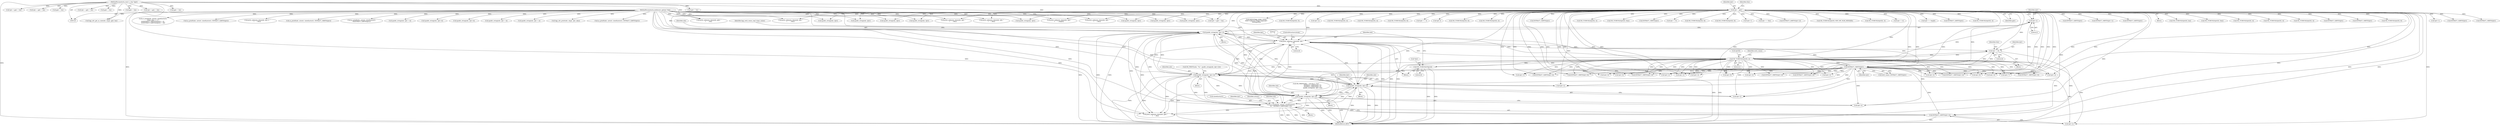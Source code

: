 digraph "0_tcpdump_d10a0f980fe8f9407ab1ffbd612641433ebe175e@pointer" {
"1002300" [label="(Call,tptr+2)"];
"1002151" [label="(Call,ND_TCHECK2(tptr[0], 2))"];
"1002374" [label="(Call,ND_TCHECK2(*tptr,8))"];
"1002387" [label="(Call,tptr +=8)"];
"1002378" [label="(Call,print_unknown_data(ndo, tptr, \"\n\t      \", 8))"];
"1002284" [label="(Call,ipaddr_string(ndo, tptr+2))"];
"1002219" [label="(Call,ipaddr_string(ndo, tptr+2))"];
"1002203" [label="(Call,ipaddr_string(ndo, tptr+4))"];
"1002298" [label="(Call,ipaddr_string(ndo, tptr+2))"];
"1002237" [label="(Call,as_printf(ndo, astostr, sizeof(astostr),\n\t\t\t    EXTRACT_32BITS(tptr+2)))"];
"1000126" [label="(MethodParameterIn,netdissect_options *ndo)"];
"1002242" [label="(Call,EXTRACT_32BITS(tptr+2))"];
"1000142" [label="(Call,tptr = pptr)"];
"1000128" [label="(MethodParameterIn,const u_char *pptr)"];
"1002158" [label="(Call,EXTRACT_16BITS(tptr))"];
"1002325" [label="(Call,tptr+6)"];
"1002358" [label="(Call,tptr+4)"];
"1002848" [label="(Call,EXTRACT_32BITS(tptr))"];
"1002237" [label="(Call,as_printf(ndo, astostr, sizeof(astostr),\n\t\t\t    EXTRACT_32BITS(tptr+2)))"];
"1000401" [label="(Call,as_printf(ndo, astostr, sizeof(astostr), EXTRACT_16BITS(tptr)))"];
"1002305" [label="(Identifier,bgp_extd_comm_ospf_rtype_values)"];
"1002331" [label="(Call,tptr+6)"];
"1002570" [label="(Call,ND_TCHECK2(tptr[0], 3))"];
"1001073" [label="(Call,ND_TCHECK2(tptr[0], tlen))"];
"1000622" [label="(Call,EXTRACT_16BITS(tptr))"];
"1002436" [label="(Call,tptr +=5)"];
"1002525" [label="(Call,ND_TCHECK2(tptr[0], 8))"];
"1002383" [label="(ControlStructure,break;)"];
"1002389" [label="(Literal,8)"];
"1001615" [label="(Call,print_unknown_data(ndo, tptr, \"\n\t    \", tlen))"];
"1002447" [label="(Call,ND_TCHECK2(tptr[0], 8))"];
"1002188" [label="(Call,ND_PRINT((ndo, \": %u:%u (= %s)\",\n                               EXTRACT_16BITS(tptr+2),\n                               EXTRACT_32BITS(tptr+4),\n                               ipaddr_string(ndo, tptr+4))))"];
"1000128" [label="(MethodParameterIn,const u_char *pptr)"];
"1002247" [label="(Call,tptr+6)"];
"1002240" [label="(Call,sizeof(astostr))"];
"1002582" [label="(Call,tptr+1)"];
"1001623" [label="(Call,tptr = pptr + len)"];
"1002147" [label="(Identifier,tlen)"];
"1001097" [label="(Call,tptr += tlen)"];
"1002536" [label="(Call,ipaddr_string(ndo, tptr))"];
"1001625" [label="(Call,pptr + len)"];
"1002152" [label="(Call,tptr[0])"];
"1001169" [label="(Call,pptr + len)"];
"1002368" [label="(Call,EXTRACT_16BITS(tptr+2))"];
"1002374" [label="(Call,ND_TCHECK2(*tptr,8))"];
"1002431" [label="(Call,EXTRACT_24BITS(tptr+2))"];
"1002243" [label="(Call,tptr+2)"];
"1001640" [label="(Call,ND_TCHECK2(tptr[0], BGP_MP_NLRI_MINSIZE))"];
"1001691" [label="(Call,tptr < pptr + len)"];
"1002302" [label="(Literal,2)"];
"1002301" [label="(Identifier,tptr)"];
"1000615" [label="(Call,ND_TCHECK2(tptr[0], 3))"];
"1002236" [label="(Block,)"];
"1000542" [label="(Call,tptr +=4)"];
"1000206" [label="(Call,tptr < pptr + len)"];
"1002640" [label="(Call,tptr += length)"];
"1002205" [label="(Call,tptr+4)"];
"1002203" [label="(Call,ipaddr_string(ndo, tptr+4))"];
"1002279" [label="(Call,ND_PRINT((ndo, \"%s\", ipaddr_string(ndo, tptr+2))))"];
"1002387" [label="(Call,tptr +=8)"];
"1000461" [label="(Call,EXTRACT_32BITS(tptr))"];
"1002380" [label="(Identifier,tptr)"];
"1002354" [label="(Call,tptr+3)"];
"1000421" [label="(Call,as_printf(ndo, astostr, sizeof(astostr),\n\t\t\tEXTRACT_32BITS(tptr)))"];
"1002220" [label="(Identifier,ndo)"];
"1000587" [label="(Call,ND_TCHECK2(tptr[0], 4))"];
"1000144" [label="(Identifier,pptr)"];
"1002315" [label="(Call,tptr+7)"];
"1002357" [label="(Call,EXTRACT_16BITS(tptr+4))"];
"1002369" [label="(Call,tptr+2)"];
"1002157" [label="(Identifier,extd_comm)"];
"1002349" [label="(Call,tptr+2)"];
"1000428" [label="(Call,ipaddr_string(ndo, tptr + 4))"];
"1002482" [label="(Call,ipaddr_string(ndo, tptr+4))"];
"1002382" [label="(Literal,8)"];
"1002226" [label="(Identifier,tptr)"];
"1002248" [label="(Identifier,tptr)"];
"1002257" [label="(Call,tptr+2)"];
"1002286" [label="(Call,tptr+2)"];
"1000200" [label="(Call,bgp_attr_get_as_size(ndo, atype, pptr, len))"];
"1002199" [label="(Call,EXTRACT_32BITS(tptr+4))"];
"1002256" [label="(Call,EXTRACT_32BITS(tptr+2))"];
"1000493" [label="(Call,EXTRACT_32BITS(tptr))"];
"1001693" [label="(Call,pptr + len)"];
"1002155" [label="(Literal,2)"];
"1002381" [label="(Literal,\"\n\t      \")"];
"1002219" [label="(Call,ipaddr_string(ndo, tptr+2))"];
"1002461" [label="(Call,ipaddr_string(ndo, tptr+4))"];
"1002581" [label="(Call,EXTRACT_16BITS(tptr+1))"];
"1002516" [label="(Call,ipaddr_string(ndo, tptr))"];
"1000682" [label="(Call,print_unknown_data(ndo, tptr, \"\n\t    \", tlen))"];
"1000357" [label="(Call,EXTRACT_32BITS(tptr))"];
"1002195" [label="(Call,tptr+2)"];
"1002225" [label="(Call,tptr+6)"];
"1002246" [label="(Call,EXTRACT_16BITS(tptr+6))"];
"1000143" [label="(Identifier,tptr)"];
"1000126" [label="(MethodParameterIn,netdissect_options *ndo)"];
"1002151" [label="(Call,ND_TCHECK2(tptr[0], 2))"];
"1002239" [label="(Identifier,astostr)"];
"1000130" [label="(Block,)"];
"1000385" [label="(Call,ND_TCHECK2(tptr[0], len))"];
"1000142" [label="(Call,tptr = pptr)"];
"1002298" [label="(Call,ipaddr_string(ndo, tptr+2))"];
"1000463" [label="(Call,ipaddr_string(ndo, tptr + 4))"];
"1002377" [label="(Literal,8)"];
"1000663" [label="(Call,ND_TCHECK2(tptr[0], tlen))"];
"1002218" [label="(Block,)"];
"1002158" [label="(Call,EXTRACT_16BITS(tptr))"];
"1000486" [label="(Call,ND_TCHECK2(tptr[0], 4))"];
"1002648" [label="(Call,ND_TCHECK2(tptr[0], 4))"];
"1002149" [label="(Block,)"];
"1002489" [label="(Call,ND_TCHECK2(tptr[0], 4))"];
"1002178" [label="(Call,tptr+2)"];
"1000426" [label="(Call,EXTRACT_32BITS(tptr))"];
"1002200" [label="(Call,tptr+4)"];
"1002297" [label="(Block,)"];
"1002184" [label="(Block,)"];
"1000408" [label="(Call,ipaddr_string(ndo, tptr + 2))"];
"1001092" [label="(Call,print_unknown_data(ndo, tptr, \"\n\t    \", tlen))"];
"1000208" [label="(Call,pptr + len)"];
"1002282" [label="(Block,)"];
"1002479" [label="(Call,ipaddr_string(ndo, tptr))"];
"1000406" [label="(Call,EXTRACT_16BITS(tptr))"];
"1002221" [label="(Call,tptr+2)"];
"1002505" [label="(Call,ND_TCHECK2(tptr[0], 8))"];
"1002375" [label="(Call,*tptr)"];
"1002800" [label="(Call,bgp_attr_print(ndo, atype, tptr, alen))"];
"1002398" [label="(Call,tptr+1)"];
"1002668" [label="(Call,EXTRACT_32BITS(tptr))"];
"1000146" [label="(Identifier,tlen)"];
"1002635" [label="(Call,print_unknown_data(ndo, tptr,\"\n\t      \", length))"];
"1002909" [label="(Call,print_unknown_data(ndo, pptr, \"\n\t    \", len))"];
"1002499" [label="(Call,ipaddr_string(ndo, tptr))"];
"1002890" [label="(Call,print_unknown_data(ndo, pptr, \"\n\t    \", len))"];
"1001647" [label="(Call,EXTRACT_16BITS(tptr))"];
"1000456" [label="(Call,as_printf(ndo, astostr, sizeof(astostr), EXTRACT_32BITS(tptr)))"];
"1002300" [label="(Call,tptr+2)"];
"1002285" [label="(Identifier,ndo)"];
"1002919" [label="(MethodReturn,RET)"];
"1000170" [label="(Call,tok2str(bgp_origin_values,\n\t\t\t\t\t\t\"Unknown Origin Typecode\",\n\t\t\t\t\t\ttptr[0]))"];
"1002408" [label="(Call,ND_TCHECK2(tptr[0], 5))"];
"1002432" [label="(Call,tptr+2)"];
"1002204" [label="(Identifier,ndo)"];
"1002552" [label="(Call,print_unknown_data(ndo, tptr, \"\n\t      \", tlen))"];
"1000347" [label="(Call,ND_TCHECK2(tptr[0], 4))"];
"1000557" [label="(Call,ND_TCHECK2(tptr[0], 4))"];
"1001167" [label="(Call,tptr < pptr + len)"];
"1002468" [label="(Call,ND_TCHECK2(tptr[0], 8))"];
"1002585" [label="(Call,tptr += 3)"];
"1002198" [label="(Block,)"];
"1002224" [label="(Call,EXTRACT_16BITS(tptr+6))"];
"1000258" [label="(Call,as_printf(ndo, astostr, sizeof(astostr),\n\t\t\t\tas_size == 2 ?\n\t\t\t\tEXTRACT_16BITS(&tptr[2 + i]) :\n\t\t\t\tEXTRACT_32BITS(&tptr[2 + i])))"];
"1002378" [label="(Call,print_unknown_data(ndo, tptr, \"\n\t      \", 8))"];
"1002159" [label="(Identifier,tptr)"];
"1002242" [label="(Call,EXTRACT_32BITS(tptr+2))"];
"1002119" [label="(Call,tptr = pptr + len)"];
"1002156" [label="(Call,extd_comm=EXTRACT_16BITS(tptr))"];
"1002194" [label="(Call,EXTRACT_16BITS(tptr+2))"];
"1002299" [label="(Identifier,ndo)"];
"1002379" [label="(Identifier,ndo)"];
"1000598" [label="(Call,ipaddr_string(ndo, tptr))"];
"1002663" [label="(Call,as_printf(ndo, astostr, sizeof(astostr), EXTRACT_32BITS(tptr)))"];
"1002238" [label="(Identifier,ndo)"];
"1002091" [label="(Call,tptr-3)"];
"1000445" [label="(Call,ND_TCHECK2(tptr[0], 8))"];
"1002458" [label="(Call,ipaddr_string(ndo, tptr))"];
"1000321" [label="(Call,ND_TCHECK2(tptr[0], 4))"];
"1000331" [label="(Call,ipaddr_string(ndo, tptr))"];
"1002388" [label="(Identifier,tptr)"];
"1000567" [label="(Call,ipaddr_string(ndo, tptr))"];
"1002121" [label="(Call,pptr + len)"];
"1002109" [label="(Call,print_unknown_data(ndo, tptr-3, \"\n\t    \", tlen))"];
"1002308" [label="(Call,tptr+6)"];
"1002284" [label="(Call,ipaddr_string(ndo, tptr+2))"];
"1002300" -> "1002298"  [label="AST: "];
"1002300" -> "1002302"  [label="CFG: "];
"1002301" -> "1002300"  [label="AST: "];
"1002302" -> "1002300"  [label="AST: "];
"1002298" -> "1002300"  [label="CFG: "];
"1002151" -> "1002300"  [label="DDG: "];
"1000142" -> "1002300"  [label="DDG: "];
"1002158" -> "1002300"  [label="DDG: "];
"1002151" -> "1002149"  [label="AST: "];
"1002151" -> "1002155"  [label="CFG: "];
"1002152" -> "1002151"  [label="AST: "];
"1002155" -> "1002151"  [label="AST: "];
"1002157" -> "1002151"  [label="CFG: "];
"1002151" -> "1002919"  [label="DDG: "];
"1002151" -> "1002919"  [label="DDG: "];
"1002374" -> "1002151"  [label="DDG: "];
"1002387" -> "1002151"  [label="DDG: "];
"1000142" -> "1002151"  [label="DDG: "];
"1002151" -> "1002158"  [label="DDG: "];
"1002151" -> "1002178"  [label="DDG: "];
"1002151" -> "1002194"  [label="DDG: "];
"1002151" -> "1002195"  [label="DDG: "];
"1002151" -> "1002199"  [label="DDG: "];
"1002151" -> "1002200"  [label="DDG: "];
"1002151" -> "1002203"  [label="DDG: "];
"1002151" -> "1002205"  [label="DDG: "];
"1002151" -> "1002219"  [label="DDG: "];
"1002151" -> "1002221"  [label="DDG: "];
"1002151" -> "1002224"  [label="DDG: "];
"1002151" -> "1002225"  [label="DDG: "];
"1002151" -> "1002242"  [label="DDG: "];
"1002151" -> "1002243"  [label="DDG: "];
"1002151" -> "1002246"  [label="DDG: "];
"1002151" -> "1002247"  [label="DDG: "];
"1002151" -> "1002256"  [label="DDG: "];
"1002151" -> "1002257"  [label="DDG: "];
"1002151" -> "1002284"  [label="DDG: "];
"1002151" -> "1002286"  [label="DDG: "];
"1002151" -> "1002298"  [label="DDG: "];
"1002151" -> "1002308"  [label="DDG: "];
"1002151" -> "1002315"  [label="DDG: "];
"1002151" -> "1002325"  [label="DDG: "];
"1002151" -> "1002331"  [label="DDG: "];
"1002151" -> "1002349"  [label="DDG: "];
"1002151" -> "1002354"  [label="DDG: "];
"1002151" -> "1002357"  [label="DDG: "];
"1002151" -> "1002358"  [label="DDG: "];
"1002151" -> "1002368"  [label="DDG: "];
"1002151" -> "1002369"  [label="DDG: "];
"1002151" -> "1002374"  [label="DDG: "];
"1002151" -> "1002378"  [label="DDG: "];
"1002151" -> "1002387"  [label="DDG: "];
"1002374" -> "1002184"  [label="AST: "];
"1002374" -> "1002377"  [label="CFG: "];
"1002375" -> "1002374"  [label="AST: "];
"1002377" -> "1002374"  [label="AST: "];
"1002379" -> "1002374"  [label="CFG: "];
"1002374" -> "1002919"  [label="DDG: "];
"1002374" -> "1002919"  [label="DDG: "];
"1002387" -> "1002149"  [label="AST: "];
"1002387" -> "1002389"  [label="CFG: "];
"1002388" -> "1002387"  [label="AST: "];
"1002389" -> "1002387"  [label="AST: "];
"1002147" -> "1002387"  [label="CFG: "];
"1002387" -> "1002919"  [label="DDG: "];
"1002387" -> "1002158"  [label="DDG: "];
"1002378" -> "1002387"  [label="DDG: "];
"1000142" -> "1002387"  [label="DDG: "];
"1002158" -> "1002387"  [label="DDG: "];
"1002378" -> "1002184"  [label="AST: "];
"1002378" -> "1002382"  [label="CFG: "];
"1002379" -> "1002378"  [label="AST: "];
"1002380" -> "1002378"  [label="AST: "];
"1002381" -> "1002378"  [label="AST: "];
"1002382" -> "1002378"  [label="AST: "];
"1002383" -> "1002378"  [label="CFG: "];
"1002378" -> "1002919"  [label="DDG: "];
"1002378" -> "1002919"  [label="DDG: "];
"1002378" -> "1002919"  [label="DDG: "];
"1002378" -> "1002203"  [label="DDG: "];
"1002378" -> "1002219"  [label="DDG: "];
"1002378" -> "1002237"  [label="DDG: "];
"1002378" -> "1002284"  [label="DDG: "];
"1002378" -> "1002298"  [label="DDG: "];
"1002284" -> "1002378"  [label="DDG: "];
"1002219" -> "1002378"  [label="DDG: "];
"1002203" -> "1002378"  [label="DDG: "];
"1002298" -> "1002378"  [label="DDG: "];
"1002237" -> "1002378"  [label="DDG: "];
"1000126" -> "1002378"  [label="DDG: "];
"1000142" -> "1002378"  [label="DDG: "];
"1002158" -> "1002378"  [label="DDG: "];
"1002378" -> "1002909"  [label="DDG: "];
"1002284" -> "1002282"  [label="AST: "];
"1002284" -> "1002286"  [label="CFG: "];
"1002285" -> "1002284"  [label="AST: "];
"1002286" -> "1002284"  [label="AST: "];
"1002279" -> "1002284"  [label="CFG: "];
"1002284" -> "1002919"  [label="DDG: "];
"1002284" -> "1002919"  [label="DDG: "];
"1002284" -> "1002919"  [label="DDG: "];
"1002284" -> "1002203"  [label="DDG: "];
"1002284" -> "1002219"  [label="DDG: "];
"1002284" -> "1002237"  [label="DDG: "];
"1002219" -> "1002284"  [label="DDG: "];
"1002203" -> "1002284"  [label="DDG: "];
"1002298" -> "1002284"  [label="DDG: "];
"1002237" -> "1002284"  [label="DDG: "];
"1000126" -> "1002284"  [label="DDG: "];
"1000142" -> "1002284"  [label="DDG: "];
"1002158" -> "1002284"  [label="DDG: "];
"1002284" -> "1002298"  [label="DDG: "];
"1002284" -> "1002909"  [label="DDG: "];
"1002219" -> "1002218"  [label="AST: "];
"1002219" -> "1002221"  [label="CFG: "];
"1002220" -> "1002219"  [label="AST: "];
"1002221" -> "1002219"  [label="AST: "];
"1002226" -> "1002219"  [label="CFG: "];
"1002219" -> "1002919"  [label="DDG: "];
"1002219" -> "1002919"  [label="DDG: "];
"1002219" -> "1002919"  [label="DDG: "];
"1002219" -> "1002203"  [label="DDG: "];
"1002203" -> "1002219"  [label="DDG: "];
"1002298" -> "1002219"  [label="DDG: "];
"1002237" -> "1002219"  [label="DDG: "];
"1000126" -> "1002219"  [label="DDG: "];
"1000142" -> "1002219"  [label="DDG: "];
"1002158" -> "1002219"  [label="DDG: "];
"1002219" -> "1002237"  [label="DDG: "];
"1002219" -> "1002298"  [label="DDG: "];
"1002219" -> "1002909"  [label="DDG: "];
"1002203" -> "1002198"  [label="AST: "];
"1002203" -> "1002205"  [label="CFG: "];
"1002204" -> "1002203"  [label="AST: "];
"1002205" -> "1002203"  [label="AST: "];
"1002188" -> "1002203"  [label="CFG: "];
"1002203" -> "1002919"  [label="DDG: "];
"1002203" -> "1002919"  [label="DDG: "];
"1002203" -> "1002919"  [label="DDG: "];
"1002298" -> "1002203"  [label="DDG: "];
"1002237" -> "1002203"  [label="DDG: "];
"1000126" -> "1002203"  [label="DDG: "];
"1000142" -> "1002203"  [label="DDG: "];
"1002158" -> "1002203"  [label="DDG: "];
"1002203" -> "1002237"  [label="DDG: "];
"1002203" -> "1002298"  [label="DDG: "];
"1002203" -> "1002909"  [label="DDG: "];
"1002298" -> "1002297"  [label="AST: "];
"1002299" -> "1002298"  [label="AST: "];
"1002305" -> "1002298"  [label="CFG: "];
"1002298" -> "1002919"  [label="DDG: "];
"1002298" -> "1002919"  [label="DDG: "];
"1002298" -> "1002919"  [label="DDG: "];
"1002298" -> "1002237"  [label="DDG: "];
"1002237" -> "1002298"  [label="DDG: "];
"1000126" -> "1002298"  [label="DDG: "];
"1000142" -> "1002298"  [label="DDG: "];
"1002158" -> "1002298"  [label="DDG: "];
"1002298" -> "1002909"  [label="DDG: "];
"1002237" -> "1002236"  [label="AST: "];
"1002237" -> "1002242"  [label="CFG: "];
"1002238" -> "1002237"  [label="AST: "];
"1002239" -> "1002237"  [label="AST: "];
"1002240" -> "1002237"  [label="AST: "];
"1002242" -> "1002237"  [label="AST: "];
"1002248" -> "1002237"  [label="CFG: "];
"1002237" -> "1002919"  [label="DDG: "];
"1002237" -> "1002919"  [label="DDG: "];
"1002237" -> "1002919"  [label="DDG: "];
"1002237" -> "1002919"  [label="DDG: "];
"1000126" -> "1002237"  [label="DDG: "];
"1002242" -> "1002237"  [label="DDG: "];
"1002237" -> "1002909"  [label="DDG: "];
"1000126" -> "1000125"  [label="AST: "];
"1000126" -> "1002919"  [label="DDG: "];
"1000126" -> "1000200"  [label="DDG: "];
"1000126" -> "1000258"  [label="DDG: "];
"1000126" -> "1000331"  [label="DDG: "];
"1000126" -> "1000401"  [label="DDG: "];
"1000126" -> "1000408"  [label="DDG: "];
"1000126" -> "1000421"  [label="DDG: "];
"1000126" -> "1000428"  [label="DDG: "];
"1000126" -> "1000456"  [label="DDG: "];
"1000126" -> "1000463"  [label="DDG: "];
"1000126" -> "1000567"  [label="DDG: "];
"1000126" -> "1000598"  [label="DDG: "];
"1000126" -> "1000682"  [label="DDG: "];
"1000126" -> "1001092"  [label="DDG: "];
"1000126" -> "1001615"  [label="DDG: "];
"1000126" -> "1002109"  [label="DDG: "];
"1000126" -> "1002458"  [label="DDG: "];
"1000126" -> "1002461"  [label="DDG: "];
"1000126" -> "1002479"  [label="DDG: "];
"1000126" -> "1002482"  [label="DDG: "];
"1000126" -> "1002499"  [label="DDG: "];
"1000126" -> "1002516"  [label="DDG: "];
"1000126" -> "1002536"  [label="DDG: "];
"1000126" -> "1002552"  [label="DDG: "];
"1000126" -> "1002635"  [label="DDG: "];
"1000126" -> "1002663"  [label="DDG: "];
"1000126" -> "1002800"  [label="DDG: "];
"1000126" -> "1002890"  [label="DDG: "];
"1000126" -> "1002909"  [label="DDG: "];
"1002242" -> "1002243"  [label="CFG: "];
"1002243" -> "1002242"  [label="AST: "];
"1002242" -> "1002919"  [label="DDG: "];
"1000142" -> "1002242"  [label="DDG: "];
"1002158" -> "1002242"  [label="DDG: "];
"1000142" -> "1000130"  [label="AST: "];
"1000142" -> "1000144"  [label="CFG: "];
"1000143" -> "1000142"  [label="AST: "];
"1000144" -> "1000142"  [label="AST: "];
"1000146" -> "1000142"  [label="CFG: "];
"1000142" -> "1002919"  [label="DDG: "];
"1000142" -> "1002919"  [label="DDG: "];
"1000128" -> "1000142"  [label="DDG: "];
"1000142" -> "1000170"  [label="DDG: "];
"1000142" -> "1000206"  [label="DDG: "];
"1000142" -> "1000321"  [label="DDG: "];
"1000142" -> "1000331"  [label="DDG: "];
"1000142" -> "1000347"  [label="DDG: "];
"1000142" -> "1000357"  [label="DDG: "];
"1000142" -> "1000385"  [label="DDG: "];
"1000142" -> "1000406"  [label="DDG: "];
"1000142" -> "1000426"  [label="DDG: "];
"1000142" -> "1000445"  [label="DDG: "];
"1000142" -> "1000461"  [label="DDG: "];
"1000142" -> "1000486"  [label="DDG: "];
"1000142" -> "1000493"  [label="DDG: "];
"1000142" -> "1000542"  [label="DDG: "];
"1000142" -> "1000557"  [label="DDG: "];
"1000142" -> "1000567"  [label="DDG: "];
"1000142" -> "1000587"  [label="DDG: "];
"1000142" -> "1000598"  [label="DDG: "];
"1000142" -> "1000615"  [label="DDG: "];
"1000142" -> "1000622"  [label="DDG: "];
"1000142" -> "1000663"  [label="DDG: "];
"1000142" -> "1000682"  [label="DDG: "];
"1000142" -> "1001073"  [label="DDG: "];
"1000142" -> "1001092"  [label="DDG: "];
"1000142" -> "1001097"  [label="DDG: "];
"1000142" -> "1001615"  [label="DDG: "];
"1000142" -> "1001640"  [label="DDG: "];
"1000142" -> "1001647"  [label="DDG: "];
"1000142" -> "1002091"  [label="DDG: "];
"1000142" -> "1002158"  [label="DDG: "];
"1000142" -> "1002194"  [label="DDG: "];
"1000142" -> "1002195"  [label="DDG: "];
"1000142" -> "1002199"  [label="DDG: "];
"1000142" -> "1002200"  [label="DDG: "];
"1000142" -> "1002205"  [label="DDG: "];
"1000142" -> "1002221"  [label="DDG: "];
"1000142" -> "1002224"  [label="DDG: "];
"1000142" -> "1002225"  [label="DDG: "];
"1000142" -> "1002243"  [label="DDG: "];
"1000142" -> "1002246"  [label="DDG: "];
"1000142" -> "1002247"  [label="DDG: "];
"1000142" -> "1002256"  [label="DDG: "];
"1000142" -> "1002257"  [label="DDG: "];
"1000142" -> "1002286"  [label="DDG: "];
"1000142" -> "1002308"  [label="DDG: "];
"1000142" -> "1002315"  [label="DDG: "];
"1000142" -> "1002325"  [label="DDG: "];
"1000142" -> "1002331"  [label="DDG: "];
"1000142" -> "1002349"  [label="DDG: "];
"1000142" -> "1002354"  [label="DDG: "];
"1000142" -> "1002357"  [label="DDG: "];
"1000142" -> "1002358"  [label="DDG: "];
"1000142" -> "1002368"  [label="DDG: "];
"1000142" -> "1002369"  [label="DDG: "];
"1000142" -> "1002398"  [label="DDG: "];
"1000142" -> "1002408"  [label="DDG: "];
"1000142" -> "1002431"  [label="DDG: "];
"1000142" -> "1002432"  [label="DDG: "];
"1000142" -> "1002436"  [label="DDG: "];
"1000142" -> "1002447"  [label="DDG: "];
"1000142" -> "1002458"  [label="DDG: "];
"1000142" -> "1002468"  [label="DDG: "];
"1000142" -> "1002479"  [label="DDG: "];
"1000142" -> "1002489"  [label="DDG: "];
"1000142" -> "1002499"  [label="DDG: "];
"1000142" -> "1002505"  [label="DDG: "];
"1000142" -> "1002516"  [label="DDG: "];
"1000142" -> "1002525"  [label="DDG: "];
"1000142" -> "1002536"  [label="DDG: "];
"1000142" -> "1002552"  [label="DDG: "];
"1000142" -> "1002570"  [label="DDG: "];
"1000142" -> "1002581"  [label="DDG: "];
"1000142" -> "1002582"  [label="DDG: "];
"1000142" -> "1002585"  [label="DDG: "];
"1000142" -> "1002635"  [label="DDG: "];
"1000142" -> "1002640"  [label="DDG: "];
"1000142" -> "1002648"  [label="DDG: "];
"1000142" -> "1002668"  [label="DDG: "];
"1000142" -> "1002848"  [label="DDG: "];
"1000128" -> "1000125"  [label="AST: "];
"1000128" -> "1002919"  [label="DDG: "];
"1000128" -> "1000200"  [label="DDG: "];
"1000128" -> "1000206"  [label="DDG: "];
"1000128" -> "1000208"  [label="DDG: "];
"1000128" -> "1001167"  [label="DDG: "];
"1000128" -> "1001169"  [label="DDG: "];
"1000128" -> "1001623"  [label="DDG: "];
"1000128" -> "1001625"  [label="DDG: "];
"1000128" -> "1001691"  [label="DDG: "];
"1000128" -> "1001693"  [label="DDG: "];
"1000128" -> "1002119"  [label="DDG: "];
"1000128" -> "1002121"  [label="DDG: "];
"1000128" -> "1002890"  [label="DDG: "];
"1000128" -> "1002909"  [label="DDG: "];
"1002158" -> "1002156"  [label="AST: "];
"1002158" -> "1002159"  [label="CFG: "];
"1002159" -> "1002158"  [label="AST: "];
"1002156" -> "1002158"  [label="CFG: "];
"1002158" -> "1002156"  [label="DDG: "];
"1002158" -> "1002178"  [label="DDG: "];
"1002158" -> "1002194"  [label="DDG: "];
"1002158" -> "1002195"  [label="DDG: "];
"1002158" -> "1002199"  [label="DDG: "];
"1002158" -> "1002200"  [label="DDG: "];
"1002158" -> "1002205"  [label="DDG: "];
"1002158" -> "1002221"  [label="DDG: "];
"1002158" -> "1002224"  [label="DDG: "];
"1002158" -> "1002225"  [label="DDG: "];
"1002158" -> "1002243"  [label="DDG: "];
"1002158" -> "1002246"  [label="DDG: "];
"1002158" -> "1002247"  [label="DDG: "];
"1002158" -> "1002256"  [label="DDG: "];
"1002158" -> "1002257"  [label="DDG: "];
"1002158" -> "1002286"  [label="DDG: "];
"1002158" -> "1002308"  [label="DDG: "];
"1002158" -> "1002315"  [label="DDG: "];
"1002158" -> "1002325"  [label="DDG: "];
"1002158" -> "1002331"  [label="DDG: "];
"1002158" -> "1002349"  [label="DDG: "];
"1002158" -> "1002354"  [label="DDG: "];
"1002158" -> "1002357"  [label="DDG: "];
"1002158" -> "1002358"  [label="DDG: "];
"1002158" -> "1002368"  [label="DDG: "];
"1002158" -> "1002369"  [label="DDG: "];
}
